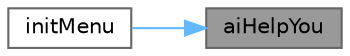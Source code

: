 digraph "aiHelpYou"
{
 // LATEX_PDF_SIZE
  bgcolor="transparent";
  edge [fontname=Helvetica,fontsize=10,labelfontname=Helvetica,labelfontsize=10];
  node [fontname=Helvetica,fontsize=10,shape=box,height=0.2,width=0.4];
  rankdir="RL";
  Node1 [id="Node000001",label="aiHelpYou",height=0.2,width=0.4,color="gray40", fillcolor="grey60", style="filled", fontcolor="black",tooltip="AI帮你唱信号"];
  Node1 -> Node2 [id="edge1_Node000001_Node000002",dir="back",color="steelblue1",style="solid",tooltip=" "];
  Node2 [id="Node000002",label="initMenu",height=0.2,width=0.4,color="grey40", fillcolor="white", style="filled",URL="$class_title_option_menu.html#a9b45abf428270b1d7e17309e9fc6fe1f",tooltip="初始化菜单布局和内容"];
}
